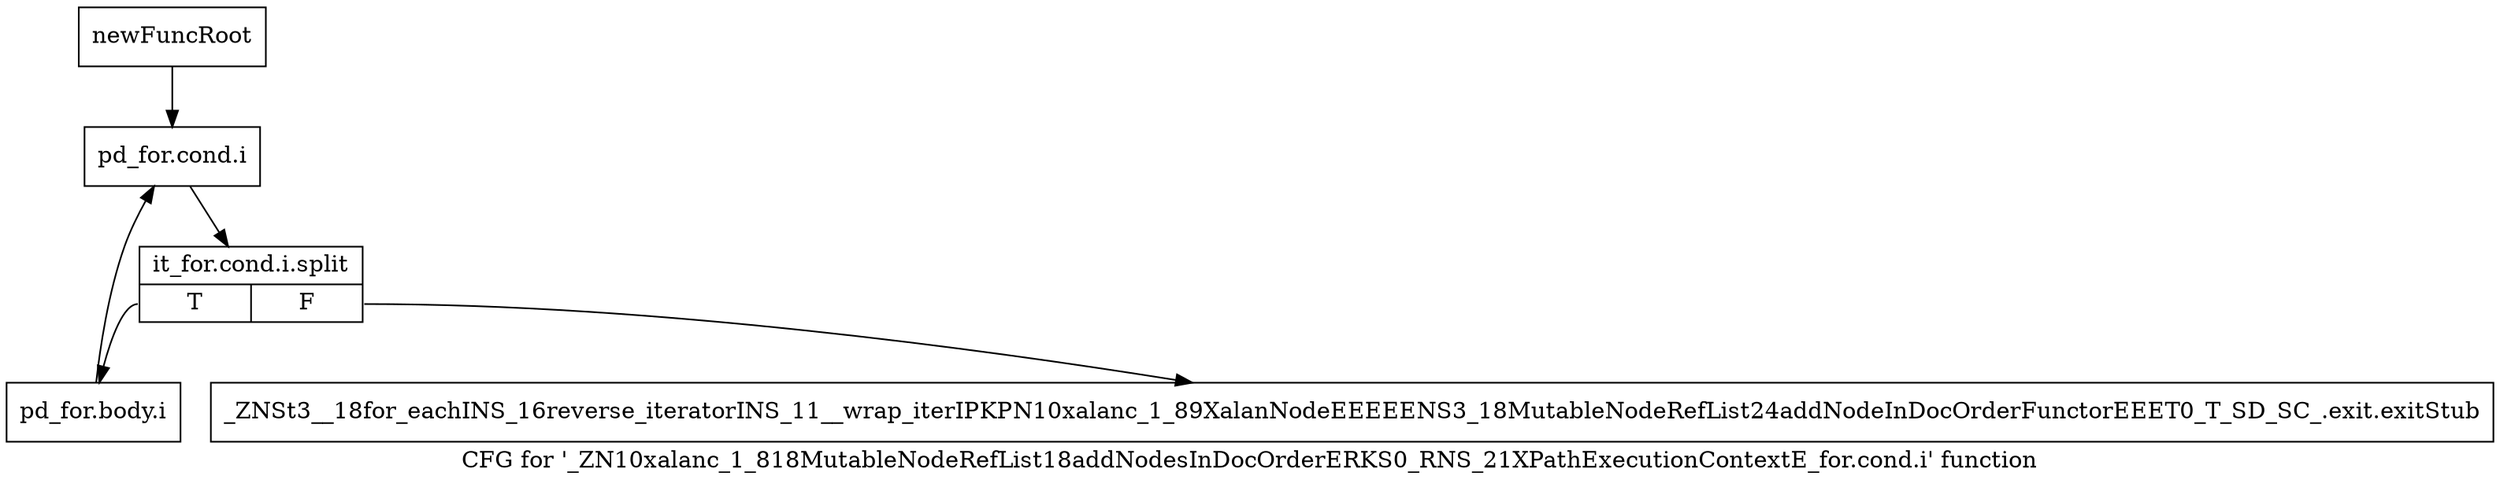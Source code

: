digraph "CFG for '_ZN10xalanc_1_818MutableNodeRefList18addNodesInDocOrderERKS0_RNS_21XPathExecutionContextE_for.cond.i' function" {
	label="CFG for '_ZN10xalanc_1_818MutableNodeRefList18addNodesInDocOrderERKS0_RNS_21XPathExecutionContextE_for.cond.i' function";

	Node0x9dd8c30 [shape=record,label="{newFuncRoot}"];
	Node0x9dd8c30 -> Node0x9dd8cd0;
	Node0x9dd8c80 [shape=record,label="{_ZNSt3__18for_eachINS_16reverse_iteratorINS_11__wrap_iterIPKPN10xalanc_1_89XalanNodeEEEEENS3_18MutableNodeRefList24addNodeInDocOrderFunctorEEET0_T_SD_SC_.exit.exitStub}"];
	Node0x9dd8cd0 [shape=record,label="{pd_for.cond.i}"];
	Node0x9dd8cd0 -> Node0xd03fe20;
	Node0xd03fe20 [shape=record,label="{it_for.cond.i.split|{<s0>T|<s1>F}}"];
	Node0xd03fe20:s0 -> Node0x9dd8d20;
	Node0xd03fe20:s1 -> Node0x9dd8c80;
	Node0x9dd8d20 [shape=record,label="{pd_for.body.i}"];
	Node0x9dd8d20 -> Node0x9dd8cd0;
}
